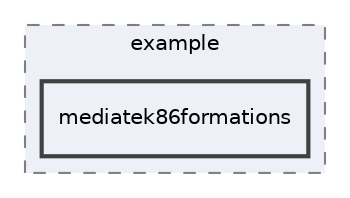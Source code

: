 digraph "C:/Users/Ydrani/AndroidStudioProjects/android_mediatek/app/build/generated/source/buildConfig/debug/com/example/mediatek86formations"
{
 // LATEX_PDF_SIZE
  edge [fontname="Helvetica",fontsize="10",labelfontname="Helvetica",labelfontsize="10"];
  node [fontname="Helvetica",fontsize="10",shape=record];
  compound=true
  subgraph clusterdir_a2fe4513623d212f5d5aea7c07555a64 {
    graph [ bgcolor="#edf0f7", pencolor="grey50", style="filled,dashed,", label="example", fontname="Helvetica", fontsize="10", URL="dir_a2fe4513623d212f5d5aea7c07555a64.html"]
  dir_493403f7514205d923e012fd74a6f6c9 [shape=box, label="mediatek86formations", style="filled,bold,", fillcolor="#edf0f7", color="grey25", URL="dir_493403f7514205d923e012fd74a6f6c9.html"];
  }
}
